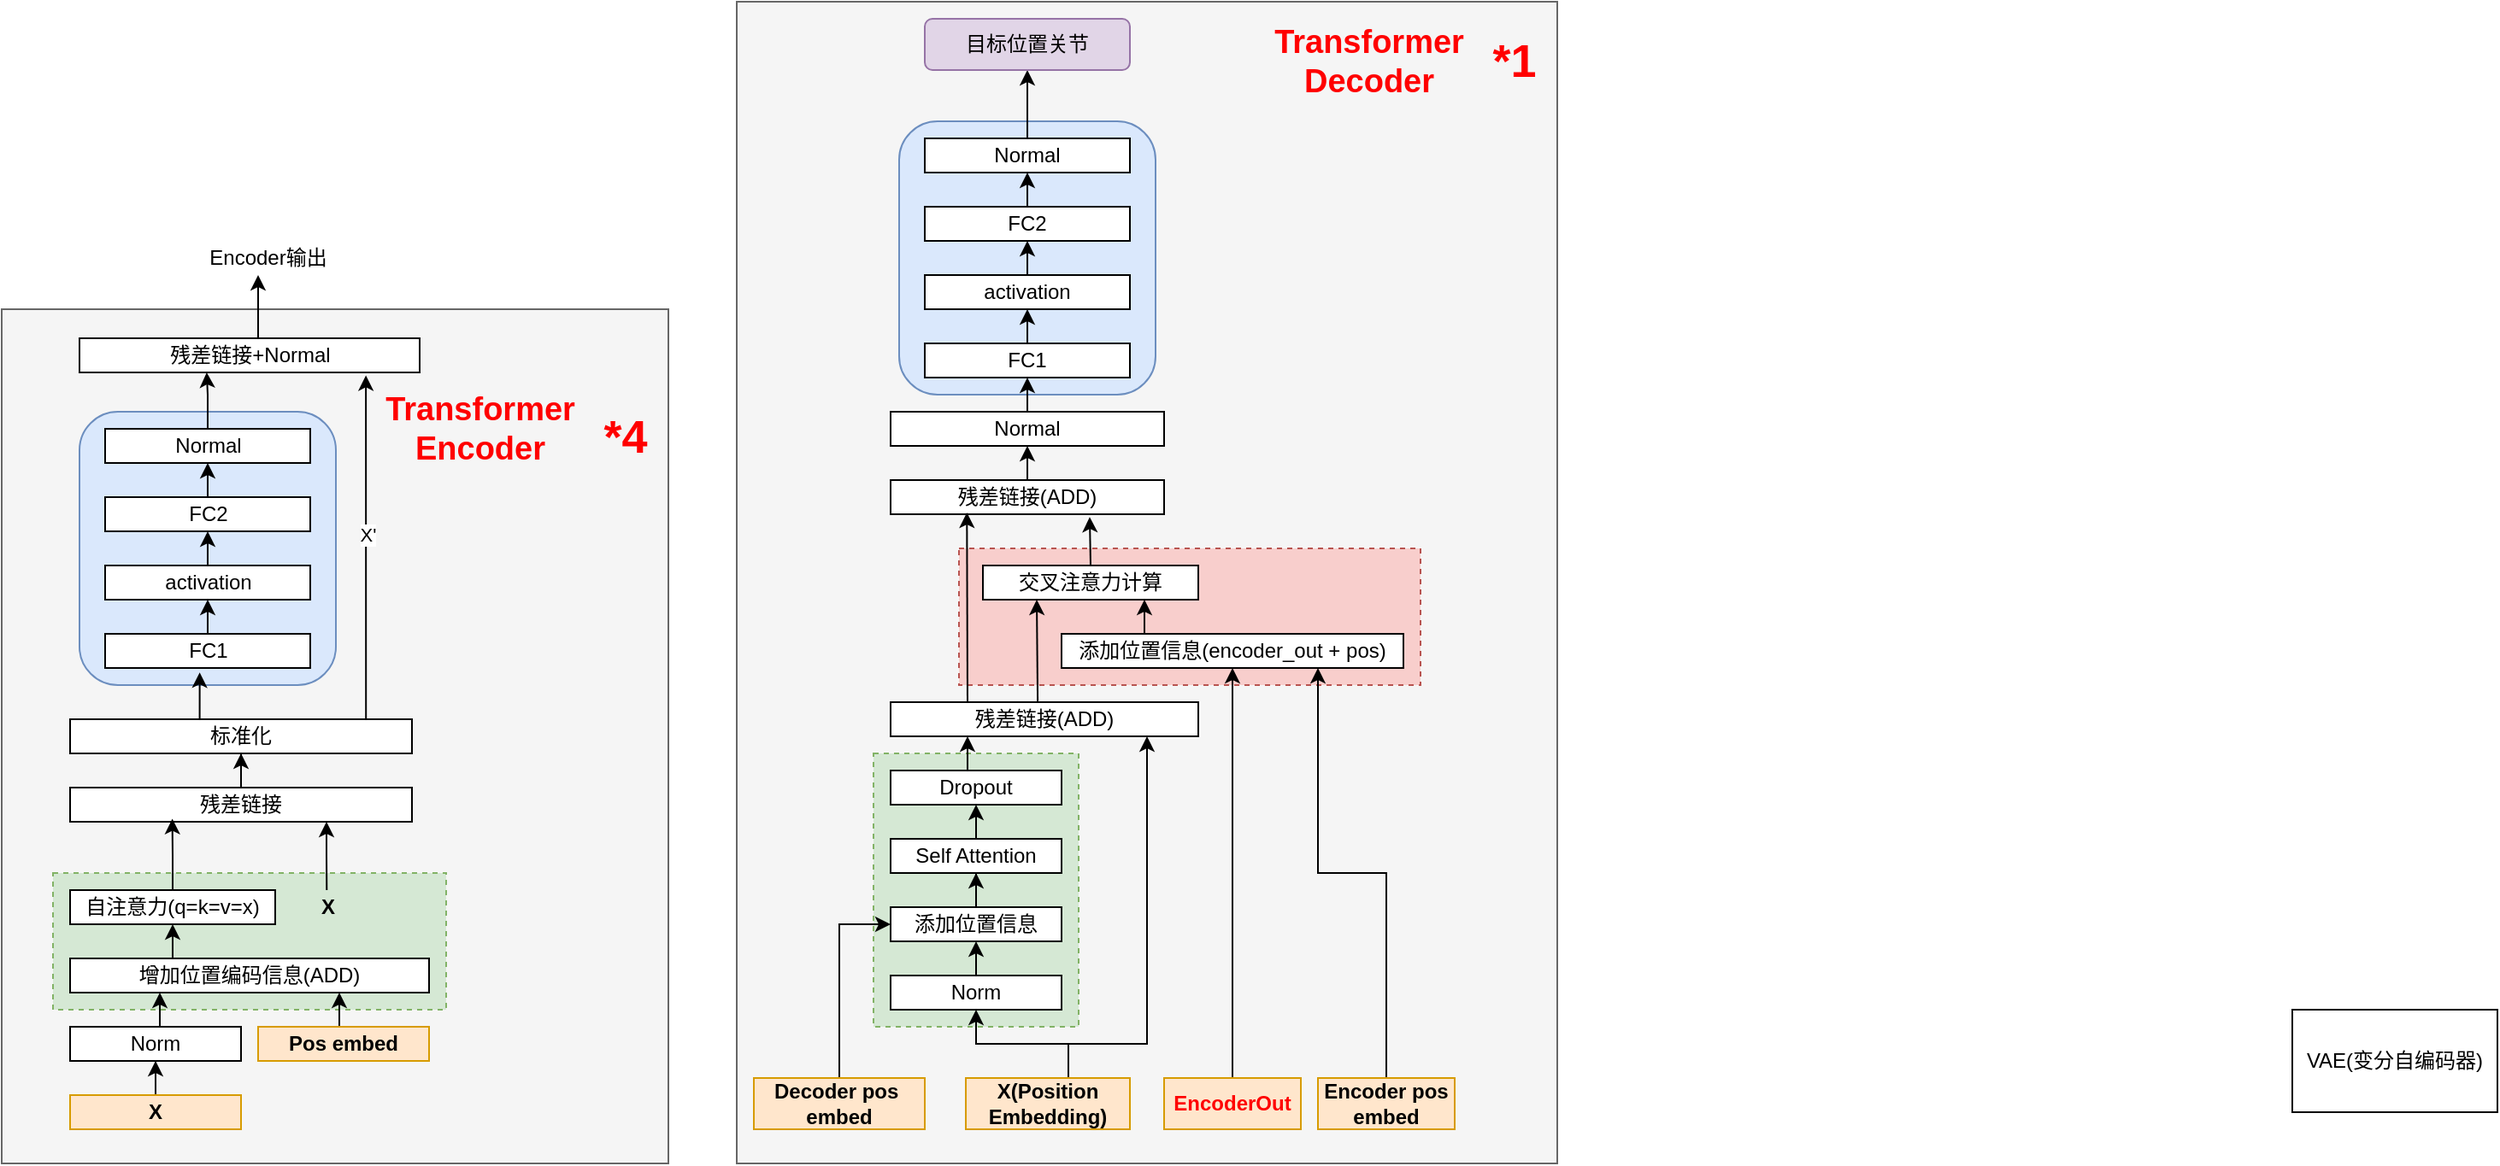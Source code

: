 <mxfile version="28.0.7">
  <diagram name="第 1 页" id="CiCFkFMjwpyb_jTsHgdo">
    <mxGraphModel dx="792" dy="1595" grid="1" gridSize="10" guides="1" tooltips="1" connect="1" arrows="1" fold="1" page="1" pageScale="1" pageWidth="827" pageHeight="1169" math="0" shadow="0">
      <root>
        <mxCell id="0" />
        <mxCell id="1" parent="0" />
        <mxCell id="XuMk4djl-JNo7iD4VEXT-98" value="" style="rounded=0;whiteSpace=wrap;html=1;fillColor=#f5f5f5;fontColor=#333333;strokeColor=#666666;" parent="1" vertex="1">
          <mxGeometry x="70" y="-900" width="390" height="500" as="geometry" />
        </mxCell>
        <mxCell id="XuMk4djl-JNo7iD4VEXT-99" value="" style="rounded=0;whiteSpace=wrap;html=1;dashed=1;fillColor=#d5e8d4;strokeColor=#82b366;" parent="1" vertex="1">
          <mxGeometry x="100" y="-570" width="230" height="80" as="geometry" />
        </mxCell>
        <mxCell id="XuMk4djl-JNo7iD4VEXT-64" value="" style="rounded=0;whiteSpace=wrap;html=1;fillColor=#f5f5f5;fontColor=#333333;strokeColor=#666666;" parent="1" vertex="1">
          <mxGeometry x="500" y="-1080" width="480" height="680" as="geometry" />
        </mxCell>
        <mxCell id="XuMk4djl-JNo7iD4VEXT-60" value="" style="rounded=0;whiteSpace=wrap;html=1;dashed=1;fillColor=#f8cecc;strokeColor=#b85450;" parent="1" vertex="1">
          <mxGeometry x="630" y="-760" width="270" height="80" as="geometry" />
        </mxCell>
        <mxCell id="XuMk4djl-JNo7iD4VEXT-55" value="" style="rounded=0;whiteSpace=wrap;html=1;dashed=1;fillColor=#d5e8d4;strokeColor=#82b366;" parent="1" vertex="1">
          <mxGeometry x="580" y="-640" width="120" height="160" as="geometry" />
        </mxCell>
        <mxCell id="XuMk4djl-JNo7iD4VEXT-48" value="" style="rounded=1;whiteSpace=wrap;html=1;fillColor=#dae8fc;strokeColor=#6c8ebf;" parent="1" vertex="1">
          <mxGeometry x="595" y="-1010" width="150" height="160" as="geometry" />
        </mxCell>
        <mxCell id="XuMk4djl-JNo7iD4VEXT-5" style="edgeStyle=orthogonalEdgeStyle;rounded=0;orthogonalLoop=1;jettySize=auto;html=1;exitX=0.5;exitY=0;exitDx=0;exitDy=0;entryX=0.5;entryY=1;entryDx=0;entryDy=0;" parent="1" source="XuMk4djl-JNo7iD4VEXT-1" target="XuMk4djl-JNo7iD4VEXT-2" edge="1">
          <mxGeometry relative="1" as="geometry" />
        </mxCell>
        <mxCell id="XuMk4djl-JNo7iD4VEXT-13" style="edgeStyle=orthogonalEdgeStyle;rounded=0;orthogonalLoop=1;jettySize=auto;html=1;exitX=0.5;exitY=1;exitDx=0;exitDy=0;startArrow=classic;startFill=1;endArrow=none;endFill=0;entryX=0.5;entryY=0;entryDx=0;entryDy=0;" parent="1" source="XuMk4djl-JNo7iD4VEXT-1" target="XuMk4djl-JNo7iD4VEXT-14" edge="1">
          <mxGeometry relative="1" as="geometry">
            <mxPoint x="640" y="-450" as="targetPoint" />
            <Array as="points">
              <mxPoint x="640" y="-470" />
              <mxPoint x="694" y="-470" />
            </Array>
          </mxGeometry>
        </mxCell>
        <mxCell id="XuMk4djl-JNo7iD4VEXT-1" value="Norm" style="rounded=0;whiteSpace=wrap;html=1;" parent="1" vertex="1">
          <mxGeometry x="590" y="-510" width="100" height="20" as="geometry" />
        </mxCell>
        <mxCell id="XuMk4djl-JNo7iD4VEXT-4" value="" style="edgeStyle=orthogonalEdgeStyle;rounded=0;orthogonalLoop=1;jettySize=auto;html=1;" parent="1" source="XuMk4djl-JNo7iD4VEXT-2" target="XuMk4djl-JNo7iD4VEXT-3" edge="1">
          <mxGeometry relative="1" as="geometry" />
        </mxCell>
        <mxCell id="XuMk4djl-JNo7iD4VEXT-2" value="添加位置信息" style="rounded=0;whiteSpace=wrap;html=1;" parent="1" vertex="1">
          <mxGeometry x="590" y="-550" width="100" height="20" as="geometry" />
        </mxCell>
        <mxCell id="XuMk4djl-JNo7iD4VEXT-9" style="edgeStyle=orthogonalEdgeStyle;rounded=0;orthogonalLoop=1;jettySize=auto;html=1;exitX=0.5;exitY=0;exitDx=0;exitDy=0;entryX=0.5;entryY=1;entryDx=0;entryDy=0;" parent="1" source="XuMk4djl-JNo7iD4VEXT-3" target="XuMk4djl-JNo7iD4VEXT-6" edge="1">
          <mxGeometry relative="1" as="geometry" />
        </mxCell>
        <mxCell id="XuMk4djl-JNo7iD4VEXT-3" value="Self Attention" style="rounded=0;whiteSpace=wrap;html=1;" parent="1" vertex="1">
          <mxGeometry x="590" y="-590" width="100" height="20" as="geometry" />
        </mxCell>
        <mxCell id="XuMk4djl-JNo7iD4VEXT-12" style="edgeStyle=orthogonalEdgeStyle;rounded=0;orthogonalLoop=1;jettySize=auto;html=1;exitX=0.5;exitY=0;exitDx=0;exitDy=0;entryX=0.25;entryY=1;entryDx=0;entryDy=0;" parent="1" source="XuMk4djl-JNo7iD4VEXT-6" target="XuMk4djl-JNo7iD4VEXT-10" edge="1">
          <mxGeometry relative="1" as="geometry" />
        </mxCell>
        <mxCell id="XuMk4djl-JNo7iD4VEXT-6" value="Dropout" style="rounded=0;whiteSpace=wrap;html=1;" parent="1" vertex="1">
          <mxGeometry x="590" y="-630" width="100" height="20" as="geometry" />
        </mxCell>
        <mxCell id="XuMk4djl-JNo7iD4VEXT-10" value="残差链接(ADD)" style="rounded=0;whiteSpace=wrap;html=1;" parent="1" vertex="1">
          <mxGeometry x="590" y="-670" width="180" height="20" as="geometry" />
        </mxCell>
        <mxCell id="XuMk4djl-JNo7iD4VEXT-15" style="edgeStyle=orthogonalEdgeStyle;rounded=0;orthogonalLoop=1;jettySize=auto;html=1;exitX=0.5;exitY=0;exitDx=0;exitDy=0;" parent="1" source="XuMk4djl-JNo7iD4VEXT-14" edge="1">
          <mxGeometry relative="1" as="geometry">
            <mxPoint x="740" y="-650" as="targetPoint" />
            <Array as="points">
              <mxPoint x="694" y="-470" />
              <mxPoint x="740" y="-470" />
            </Array>
          </mxGeometry>
        </mxCell>
        <mxCell id="XuMk4djl-JNo7iD4VEXT-14" value="X(Position Embedding)" style="rounded=0;whiteSpace=wrap;html=1;fillColor=#ffe6cc;strokeColor=#d79b00;fontStyle=1" parent="1" vertex="1">
          <mxGeometry x="634" y="-450" width="96" height="30" as="geometry" />
        </mxCell>
        <mxCell id="XuMk4djl-JNo7iD4VEXT-16" value="交叉注意力计算" style="rounded=0;whiteSpace=wrap;html=1;" parent="1" vertex="1">
          <mxGeometry x="644" y="-750" width="126" height="20" as="geometry" />
        </mxCell>
        <mxCell id="XuMk4djl-JNo7iD4VEXT-56" style="edgeStyle=orthogonalEdgeStyle;rounded=0;orthogonalLoop=1;jettySize=auto;html=1;exitX=0.25;exitY=0;exitDx=0;exitDy=0;entryX=0.75;entryY=1;entryDx=0;entryDy=0;" parent="1" source="XuMk4djl-JNo7iD4VEXT-21" target="XuMk4djl-JNo7iD4VEXT-16" edge="1">
          <mxGeometry relative="1" as="geometry" />
        </mxCell>
        <mxCell id="XuMk4djl-JNo7iD4VEXT-21" value="添加位置信息(encoder_out + pos)" style="rounded=0;whiteSpace=wrap;html=1;" parent="1" vertex="1">
          <mxGeometry x="690" y="-710" width="200" height="20" as="geometry" />
        </mxCell>
        <mxCell id="XuMk4djl-JNo7iD4VEXT-36" value="" style="edgeStyle=none;rounded=0;orthogonalLoop=1;jettySize=auto;html=1;" parent="1" source="XuMk4djl-JNo7iD4VEXT-23" target="XuMk4djl-JNo7iD4VEXT-35" edge="1">
          <mxGeometry relative="1" as="geometry" />
        </mxCell>
        <mxCell id="XuMk4djl-JNo7iD4VEXT-23" value="残差链接(ADD)" style="rounded=0;whiteSpace=wrap;html=1;" parent="1" vertex="1">
          <mxGeometry x="590" y="-800" width="160" height="20" as="geometry" />
        </mxCell>
        <mxCell id="XuMk4djl-JNo7iD4VEXT-26" style="edgeStyle=none;rounded=0;orthogonalLoop=1;jettySize=auto;html=1;exitX=0.478;exitY=-0.028;exitDx=0;exitDy=0;entryX=0.25;entryY=1;entryDx=0;entryDy=0;exitPerimeter=0;" parent="1" source="XuMk4djl-JNo7iD4VEXT-10" target="XuMk4djl-JNo7iD4VEXT-16" edge="1">
          <mxGeometry relative="1" as="geometry" />
        </mxCell>
        <mxCell id="XuMk4djl-JNo7iD4VEXT-28" style="edgeStyle=none;rounded=0;orthogonalLoop=1;jettySize=auto;html=1;exitX=0.25;exitY=0;exitDx=0;exitDy=0;entryX=0.279;entryY=0.95;entryDx=0;entryDy=0;entryPerimeter=0;" parent="1" source="XuMk4djl-JNo7iD4VEXT-10" target="XuMk4djl-JNo7iD4VEXT-23" edge="1">
          <mxGeometry relative="1" as="geometry" />
        </mxCell>
        <mxCell id="XuMk4djl-JNo7iD4VEXT-29" style="edgeStyle=none;rounded=0;orthogonalLoop=1;jettySize=auto;html=1;exitX=0.5;exitY=0;exitDx=0;exitDy=0;entryX=0.728;entryY=1.08;entryDx=0;entryDy=0;entryPerimeter=0;" parent="1" source="XuMk4djl-JNo7iD4VEXT-16" target="XuMk4djl-JNo7iD4VEXT-23" edge="1">
          <mxGeometry relative="1" as="geometry" />
        </mxCell>
        <mxCell id="XuMk4djl-JNo7iD4VEXT-38" value="" style="edgeStyle=none;rounded=0;orthogonalLoop=1;jettySize=auto;html=1;" parent="1" source="XuMk4djl-JNo7iD4VEXT-35" target="XuMk4djl-JNo7iD4VEXT-37" edge="1">
          <mxGeometry relative="1" as="geometry" />
        </mxCell>
        <mxCell id="XuMk4djl-JNo7iD4VEXT-35" value="Normal" style="rounded=0;whiteSpace=wrap;html=1;" parent="1" vertex="1">
          <mxGeometry x="590" y="-840" width="160" height="20" as="geometry" />
        </mxCell>
        <mxCell id="XuMk4djl-JNo7iD4VEXT-40" value="" style="edgeStyle=none;rounded=0;orthogonalLoop=1;jettySize=auto;html=1;" parent="1" source="XuMk4djl-JNo7iD4VEXT-37" target="XuMk4djl-JNo7iD4VEXT-39" edge="1">
          <mxGeometry relative="1" as="geometry" />
        </mxCell>
        <mxCell id="XuMk4djl-JNo7iD4VEXT-37" value="FC1" style="whiteSpace=wrap;html=1;rounded=0;" parent="1" vertex="1">
          <mxGeometry x="610" y="-880" width="120" height="20" as="geometry" />
        </mxCell>
        <mxCell id="XuMk4djl-JNo7iD4VEXT-42" value="" style="edgeStyle=none;rounded=0;orthogonalLoop=1;jettySize=auto;html=1;" parent="1" source="XuMk4djl-JNo7iD4VEXT-39" target="XuMk4djl-JNo7iD4VEXT-41" edge="1">
          <mxGeometry relative="1" as="geometry" />
        </mxCell>
        <mxCell id="XuMk4djl-JNo7iD4VEXT-39" value="activation" style="whiteSpace=wrap;html=1;rounded=0;" parent="1" vertex="1">
          <mxGeometry x="610" y="-920" width="120" height="20" as="geometry" />
        </mxCell>
        <mxCell id="XuMk4djl-JNo7iD4VEXT-45" value="" style="edgeStyle=none;rounded=0;orthogonalLoop=1;jettySize=auto;html=1;" parent="1" source="XuMk4djl-JNo7iD4VEXT-41" target="XuMk4djl-JNo7iD4VEXT-44" edge="1">
          <mxGeometry relative="1" as="geometry" />
        </mxCell>
        <mxCell id="XuMk4djl-JNo7iD4VEXT-41" value="FC2" style="whiteSpace=wrap;html=1;rounded=0;" parent="1" vertex="1">
          <mxGeometry x="610" y="-960" width="120" height="20" as="geometry" />
        </mxCell>
        <mxCell id="XuMk4djl-JNo7iD4VEXT-47" value="" style="edgeStyle=none;rounded=0;orthogonalLoop=1;jettySize=auto;html=1;entryX=0.5;entryY=1;entryDx=0;entryDy=0;" parent="1" source="XuMk4djl-JNo7iD4VEXT-44" target="XuMk4djl-JNo7iD4VEXT-61" edge="1">
          <mxGeometry relative="1" as="geometry">
            <mxPoint x="670" y="-1030" as="targetPoint" />
          </mxGeometry>
        </mxCell>
        <mxCell id="XuMk4djl-JNo7iD4VEXT-44" value="Normal" style="whiteSpace=wrap;html=1;rounded=0;" parent="1" vertex="1">
          <mxGeometry x="610" y="-1000" width="120" height="20" as="geometry" />
        </mxCell>
        <mxCell id="XuMk4djl-JNo7iD4VEXT-51" style="edgeStyle=orthogonalEdgeStyle;rounded=0;orthogonalLoop=1;jettySize=auto;html=1;exitX=0.5;exitY=0;exitDx=0;exitDy=0;entryX=0;entryY=0.5;entryDx=0;entryDy=0;" parent="1" source="XuMk4djl-JNo7iD4VEXT-49" target="XuMk4djl-JNo7iD4VEXT-2" edge="1">
          <mxGeometry relative="1" as="geometry" />
        </mxCell>
        <mxCell id="XuMk4djl-JNo7iD4VEXT-49" value="Decoder pos&amp;nbsp;&lt;div&gt;embed&lt;/div&gt;" style="rounded=0;whiteSpace=wrap;html=1;fillColor=#ffe6cc;strokeColor=#d79b00;fontStyle=1" parent="1" vertex="1">
          <mxGeometry x="510" y="-450" width="100" height="30" as="geometry" />
        </mxCell>
        <mxCell id="XuMk4djl-JNo7iD4VEXT-58" style="edgeStyle=orthogonalEdgeStyle;rounded=0;orthogonalLoop=1;jettySize=auto;html=1;exitX=0.5;exitY=0;exitDx=0;exitDy=0;entryX=0.5;entryY=1;entryDx=0;entryDy=0;" parent="1" source="XuMk4djl-JNo7iD4VEXT-53" target="XuMk4djl-JNo7iD4VEXT-21" edge="1">
          <mxGeometry relative="1" as="geometry" />
        </mxCell>
        <mxCell id="XuMk4djl-JNo7iD4VEXT-53" value="EncoderOut" style="rounded=0;whiteSpace=wrap;html=1;fillColor=#ffe6cc;strokeColor=#d79b00;fontStyle=1;fontColor=#FF0000;" parent="1" vertex="1">
          <mxGeometry x="750" y="-450" width="80" height="30" as="geometry" />
        </mxCell>
        <mxCell id="XuMk4djl-JNo7iD4VEXT-59" style="edgeStyle=orthogonalEdgeStyle;rounded=0;orthogonalLoop=1;jettySize=auto;html=1;exitX=0.5;exitY=0;exitDx=0;exitDy=0;entryX=0.75;entryY=1;entryDx=0;entryDy=0;" parent="1" source="XuMk4djl-JNo7iD4VEXT-57" target="XuMk4djl-JNo7iD4VEXT-21" edge="1">
          <mxGeometry relative="1" as="geometry" />
        </mxCell>
        <mxCell id="XuMk4djl-JNo7iD4VEXT-57" value="Encoder pos embed" style="rounded=0;whiteSpace=wrap;html=1;fillColor=#ffe6cc;strokeColor=#d79b00;fontStyle=1" parent="1" vertex="1">
          <mxGeometry x="840" y="-450" width="80" height="30" as="geometry" />
        </mxCell>
        <mxCell id="XuMk4djl-JNo7iD4VEXT-61" value="目标位置关节" style="rounded=1;whiteSpace=wrap;html=1;fillColor=#e1d5e7;strokeColor=#9673a6;" parent="1" vertex="1">
          <mxGeometry x="610" y="-1070" width="120" height="30" as="geometry" />
        </mxCell>
        <mxCell id="XuMk4djl-JNo7iD4VEXT-62" value="&lt;div&gt;&lt;span&gt;Transformer&lt;/span&gt;&lt;br&gt;&lt;/div&gt;Decoder" style="text;strokeColor=none;align=center;fillColor=none;html=1;verticalAlign=middle;whiteSpace=wrap;rounded=0;fontSize=19;fontColor=#FF0000;fontStyle=1" parent="1" vertex="1">
          <mxGeometry x="810" y="-1060" width="120" height="30" as="geometry" />
        </mxCell>
        <mxCell id="XuMk4djl-JNo7iD4VEXT-67" value="" style="edgeStyle=orthogonalEdgeStyle;rounded=0;orthogonalLoop=1;jettySize=auto;html=1;" parent="1" source="XuMk4djl-JNo7iD4VEXT-65" target="XuMk4djl-JNo7iD4VEXT-66" edge="1">
          <mxGeometry relative="1" as="geometry" />
        </mxCell>
        <mxCell id="XuMk4djl-JNo7iD4VEXT-65" value="X" style="rounded=0;whiteSpace=wrap;html=1;fontStyle=1;fillColor=#ffe6cc;strokeColor=#d79b00;" parent="1" vertex="1">
          <mxGeometry x="110" y="-440" width="100" height="20" as="geometry" />
        </mxCell>
        <mxCell id="XuMk4djl-JNo7iD4VEXT-70" style="edgeStyle=orthogonalEdgeStyle;rounded=0;orthogonalLoop=1;jettySize=auto;html=1;exitX=0.5;exitY=0;exitDx=0;exitDy=0;entryX=0.25;entryY=1;entryDx=0;entryDy=0;" parent="1" source="XuMk4djl-JNo7iD4VEXT-66" target="XuMk4djl-JNo7iD4VEXT-68" edge="1">
          <mxGeometry relative="1" as="geometry" />
        </mxCell>
        <mxCell id="XuMk4djl-JNo7iD4VEXT-66" value="Norm" style="rounded=0;whiteSpace=wrap;html=1;" parent="1" vertex="1">
          <mxGeometry x="110" y="-480" width="100" height="20" as="geometry" />
        </mxCell>
        <mxCell id="XuMk4djl-JNo7iD4VEXT-74" style="edgeStyle=orthogonalEdgeStyle;rounded=0;orthogonalLoop=1;jettySize=auto;html=1;exitX=0.25;exitY=0;exitDx=0;exitDy=0;entryX=0.5;entryY=1;entryDx=0;entryDy=0;" parent="1" source="XuMk4djl-JNo7iD4VEXT-68" target="XuMk4djl-JNo7iD4VEXT-73" edge="1">
          <mxGeometry relative="1" as="geometry" />
        </mxCell>
        <mxCell id="XuMk4djl-JNo7iD4VEXT-68" value="增加位置编码信息(ADD)" style="rounded=0;whiteSpace=wrap;html=1;" parent="1" vertex="1">
          <mxGeometry x="110" y="-520" width="210" height="20" as="geometry" />
        </mxCell>
        <mxCell id="XuMk4djl-JNo7iD4VEXT-72" style="edgeStyle=orthogonalEdgeStyle;rounded=0;orthogonalLoop=1;jettySize=auto;html=1;exitX=0.5;exitY=0;exitDx=0;exitDy=0;entryX=0.75;entryY=1;entryDx=0;entryDy=0;" parent="1" source="XuMk4djl-JNo7iD4VEXT-71" target="XuMk4djl-JNo7iD4VEXT-68" edge="1">
          <mxGeometry relative="1" as="geometry" />
        </mxCell>
        <mxCell id="XuMk4djl-JNo7iD4VEXT-71" value="Pos embed" style="rounded=0;whiteSpace=wrap;html=1;fontStyle=1;fillColor=#ffe6cc;strokeColor=#d79b00;" parent="1" vertex="1">
          <mxGeometry x="220" y="-480" width="100" height="20" as="geometry" />
        </mxCell>
        <mxCell id="XuMk4djl-JNo7iD4VEXT-73" value="自注意力(q=k=v=x)" style="rounded=0;whiteSpace=wrap;html=1;" parent="1" vertex="1">
          <mxGeometry x="110" y="-560" width="120" height="20" as="geometry" />
        </mxCell>
        <mxCell id="XuMk4djl-JNo7iD4VEXT-78" style="edgeStyle=orthogonalEdgeStyle;rounded=0;orthogonalLoop=1;jettySize=auto;html=1;exitX=0.75;exitY=1;exitDx=0;exitDy=0;startArrow=classic;startFill=1;endArrow=none;endFill=0;" parent="1" source="XuMk4djl-JNo7iD4VEXT-75" edge="1">
          <mxGeometry relative="1" as="geometry">
            <mxPoint x="260.143" y="-560" as="targetPoint" />
          </mxGeometry>
        </mxCell>
        <mxCell id="XuMk4djl-JNo7iD4VEXT-82" value="" style="edgeStyle=orthogonalEdgeStyle;rounded=0;orthogonalLoop=1;jettySize=auto;html=1;" parent="1" source="XuMk4djl-JNo7iD4VEXT-75" target="XuMk4djl-JNo7iD4VEXT-81" edge="1">
          <mxGeometry relative="1" as="geometry" />
        </mxCell>
        <mxCell id="XuMk4djl-JNo7iD4VEXT-75" value="残差链接" style="rounded=0;whiteSpace=wrap;html=1;" parent="1" vertex="1">
          <mxGeometry x="110" y="-620" width="200" height="20" as="geometry" />
        </mxCell>
        <mxCell id="XuMk4djl-JNo7iD4VEXT-77" style="edgeStyle=orthogonalEdgeStyle;rounded=0;orthogonalLoop=1;jettySize=auto;html=1;exitX=0.5;exitY=0;exitDx=0;exitDy=0;entryX=0.299;entryY=0.914;entryDx=0;entryDy=0;entryPerimeter=0;" parent="1" source="XuMk4djl-JNo7iD4VEXT-73" target="XuMk4djl-JNo7iD4VEXT-75" edge="1">
          <mxGeometry relative="1" as="geometry" />
        </mxCell>
        <mxCell id="XuMk4djl-JNo7iD4VEXT-79" value="X" style="text;strokeColor=none;align=center;fillColor=none;html=1;verticalAlign=middle;whiteSpace=wrap;rounded=0;fontStyle=1" parent="1" vertex="1">
          <mxGeometry x="246" y="-565" width="30" height="30" as="geometry" />
        </mxCell>
        <mxCell id="XuMk4djl-JNo7iD4VEXT-81" value="标准化" style="rounded=0;whiteSpace=wrap;html=1;" parent="1" vertex="1">
          <mxGeometry x="110" y="-660" width="200" height="20" as="geometry" />
        </mxCell>
        <mxCell id="XuMk4djl-JNo7iD4VEXT-83" value="" style="rounded=1;whiteSpace=wrap;html=1;fillColor=#dae8fc;strokeColor=#6c8ebf;" parent="1" vertex="1">
          <mxGeometry x="115.5" y="-840" width="150" height="160" as="geometry" />
        </mxCell>
        <mxCell id="XuMk4djl-JNo7iD4VEXT-89" style="edgeStyle=orthogonalEdgeStyle;rounded=0;orthogonalLoop=1;jettySize=auto;html=1;exitX=0.5;exitY=0;exitDx=0;exitDy=0;entryX=0.5;entryY=1;entryDx=0;entryDy=0;" parent="1" source="XuMk4djl-JNo7iD4VEXT-84" target="XuMk4djl-JNo7iD4VEXT-85" edge="1">
          <mxGeometry relative="1" as="geometry" />
        </mxCell>
        <mxCell id="XuMk4djl-JNo7iD4VEXT-84" value="FC1" style="whiteSpace=wrap;html=1;rounded=0;" parent="1" vertex="1">
          <mxGeometry x="130.5" y="-710" width="120" height="20" as="geometry" />
        </mxCell>
        <mxCell id="XuMk4djl-JNo7iD4VEXT-90" style="edgeStyle=orthogonalEdgeStyle;rounded=0;orthogonalLoop=1;jettySize=auto;html=1;exitX=0.5;exitY=0;exitDx=0;exitDy=0;entryX=0.5;entryY=1;entryDx=0;entryDy=0;" parent="1" source="XuMk4djl-JNo7iD4VEXT-85" target="XuMk4djl-JNo7iD4VEXT-86" edge="1">
          <mxGeometry relative="1" as="geometry" />
        </mxCell>
        <mxCell id="XuMk4djl-JNo7iD4VEXT-85" value="activation" style="whiteSpace=wrap;html=1;rounded=0;" parent="1" vertex="1">
          <mxGeometry x="130.5" y="-750" width="120" height="20" as="geometry" />
        </mxCell>
        <mxCell id="XuMk4djl-JNo7iD4VEXT-91" style="edgeStyle=orthogonalEdgeStyle;rounded=0;orthogonalLoop=1;jettySize=auto;html=1;exitX=0.5;exitY=0;exitDx=0;exitDy=0;entryX=0.5;entryY=1;entryDx=0;entryDy=0;" parent="1" source="XuMk4djl-JNo7iD4VEXT-86" target="XuMk4djl-JNo7iD4VEXT-87" edge="1">
          <mxGeometry relative="1" as="geometry" />
        </mxCell>
        <mxCell id="XuMk4djl-JNo7iD4VEXT-86" value="FC2" style="whiteSpace=wrap;html=1;rounded=0;" parent="1" vertex="1">
          <mxGeometry x="130.5" y="-790" width="120" height="20" as="geometry" />
        </mxCell>
        <mxCell id="XuMk4djl-JNo7iD4VEXT-93" value="" style="edgeStyle=orthogonalEdgeStyle;rounded=0;orthogonalLoop=1;jettySize=auto;html=1;entryX=0.374;entryY=1;entryDx=0;entryDy=0;entryPerimeter=0;" parent="1" source="XuMk4djl-JNo7iD4VEXT-87" target="XuMk4djl-JNo7iD4VEXT-92" edge="1">
          <mxGeometry relative="1" as="geometry" />
        </mxCell>
        <mxCell id="XuMk4djl-JNo7iD4VEXT-87" value="Normal" style="whiteSpace=wrap;html=1;rounded=0;" parent="1" vertex="1">
          <mxGeometry x="130.5" y="-830" width="120" height="20" as="geometry" />
        </mxCell>
        <mxCell id="XuMk4djl-JNo7iD4VEXT-88" style="edgeStyle=orthogonalEdgeStyle;rounded=0;orthogonalLoop=1;jettySize=auto;html=1;exitX=0.5;exitY=0;exitDx=0;exitDy=0;entryX=0.461;entryY=1.129;entryDx=0;entryDy=0;entryPerimeter=0;" parent="1" source="XuMk4djl-JNo7iD4VEXT-81" target="XuMk4djl-JNo7iD4VEXT-84" edge="1">
          <mxGeometry relative="1" as="geometry" />
        </mxCell>
        <mxCell id="XuMk4djl-JNo7iD4VEXT-97" style="edgeStyle=orthogonalEdgeStyle;rounded=0;orthogonalLoop=1;jettySize=auto;html=1;exitX=0.5;exitY=0;exitDx=0;exitDy=0;" parent="1" source="XuMk4djl-JNo7iD4VEXT-92" edge="1">
          <mxGeometry relative="1" as="geometry">
            <mxPoint x="220" y="-920" as="targetPoint" />
          </mxGeometry>
        </mxCell>
        <mxCell id="XuMk4djl-JNo7iD4VEXT-92" value="残差链接+Normal" style="whiteSpace=wrap;html=1;rounded=0;" parent="1" vertex="1">
          <mxGeometry x="115.5" y="-883" width="199" height="20" as="geometry" />
        </mxCell>
        <mxCell id="XuMk4djl-JNo7iD4VEXT-95" style="edgeStyle=orthogonalEdgeStyle;rounded=0;orthogonalLoop=1;jettySize=auto;html=1;exitX=0.75;exitY=0;exitDx=0;exitDy=0;entryX=0.842;entryY=1.086;entryDx=0;entryDy=0;entryPerimeter=0;" parent="1" source="XuMk4djl-JNo7iD4VEXT-81" target="XuMk4djl-JNo7iD4VEXT-92" edge="1">
          <mxGeometry relative="1" as="geometry">
            <Array as="points">
              <mxPoint x="283" y="-660" />
            </Array>
          </mxGeometry>
        </mxCell>
        <mxCell id="XuMk4djl-JNo7iD4VEXT-96" value="X&#39;" style="edgeLabel;html=1;align=center;verticalAlign=middle;resizable=0;points=[];" parent="XuMk4djl-JNo7iD4VEXT-95" vertex="1" connectable="0">
          <mxGeometry x="0.172" y="-1" relative="1" as="geometry">
            <mxPoint as="offset" />
          </mxGeometry>
        </mxCell>
        <mxCell id="XuMk4djl-JNo7iD4VEXT-100" value="&lt;div&gt;Transformer&lt;/div&gt;Encoder" style="text;strokeColor=none;align=center;fillColor=none;html=1;verticalAlign=middle;whiteSpace=wrap;rounded=0;fontSize=19;fontColor=#FF0000;fontStyle=1" parent="1" vertex="1">
          <mxGeometry x="290" y="-870" width="120" height="80" as="geometry" />
        </mxCell>
        <mxCell id="XuMk4djl-JNo7iD4VEXT-101" value="*1&lt;div&gt;&lt;/div&gt;" style="text;strokeColor=none;align=center;fillColor=none;html=1;verticalAlign=middle;whiteSpace=wrap;rounded=0;fontSize=27;fontColor=#FF0000;fontStyle=1" parent="1" vertex="1">
          <mxGeometry x="930" y="-1060" width="50" height="30" as="geometry" />
        </mxCell>
        <mxCell id="ZfDDtEBH70Nq2tr8qSS0-1" value="*4&lt;div&gt;&lt;/div&gt;" style="text;strokeColor=none;align=center;fillColor=none;html=1;verticalAlign=middle;whiteSpace=wrap;rounded=0;fontSize=27;fontColor=#FF0000;fontStyle=1" parent="1" vertex="1">
          <mxGeometry x="410" y="-840" width="50" height="30" as="geometry" />
        </mxCell>
        <mxCell id="jW0QpqTyH7ULx-NOKeH0-1" value="Encoder输出" style="text;strokeColor=none;align=center;fillColor=none;html=1;verticalAlign=middle;whiteSpace=wrap;rounded=0;" vertex="1" parent="1">
          <mxGeometry x="186" y="-937.5" width="79.5" height="15" as="geometry" />
        </mxCell>
        <mxCell id="jW0QpqTyH7ULx-NOKeH0-2" value="VAE(变分自编码器)" style="rounded=0;whiteSpace=wrap;html=1;" vertex="1" parent="1">
          <mxGeometry x="1410" y="-490" width="120" height="60" as="geometry" />
        </mxCell>
      </root>
    </mxGraphModel>
  </diagram>
</mxfile>
